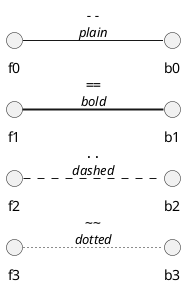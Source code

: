 @startuml
left to right direction
skinparam nodesep 5

f3 ~~ b3 : ""~~""\n//dotted//
f2 .. b2 : ""..""\n//dashed//
f1 == b1 : ""==""\n//bold//
f0 -- b0 : ""--""\n//plain//
@enduml
